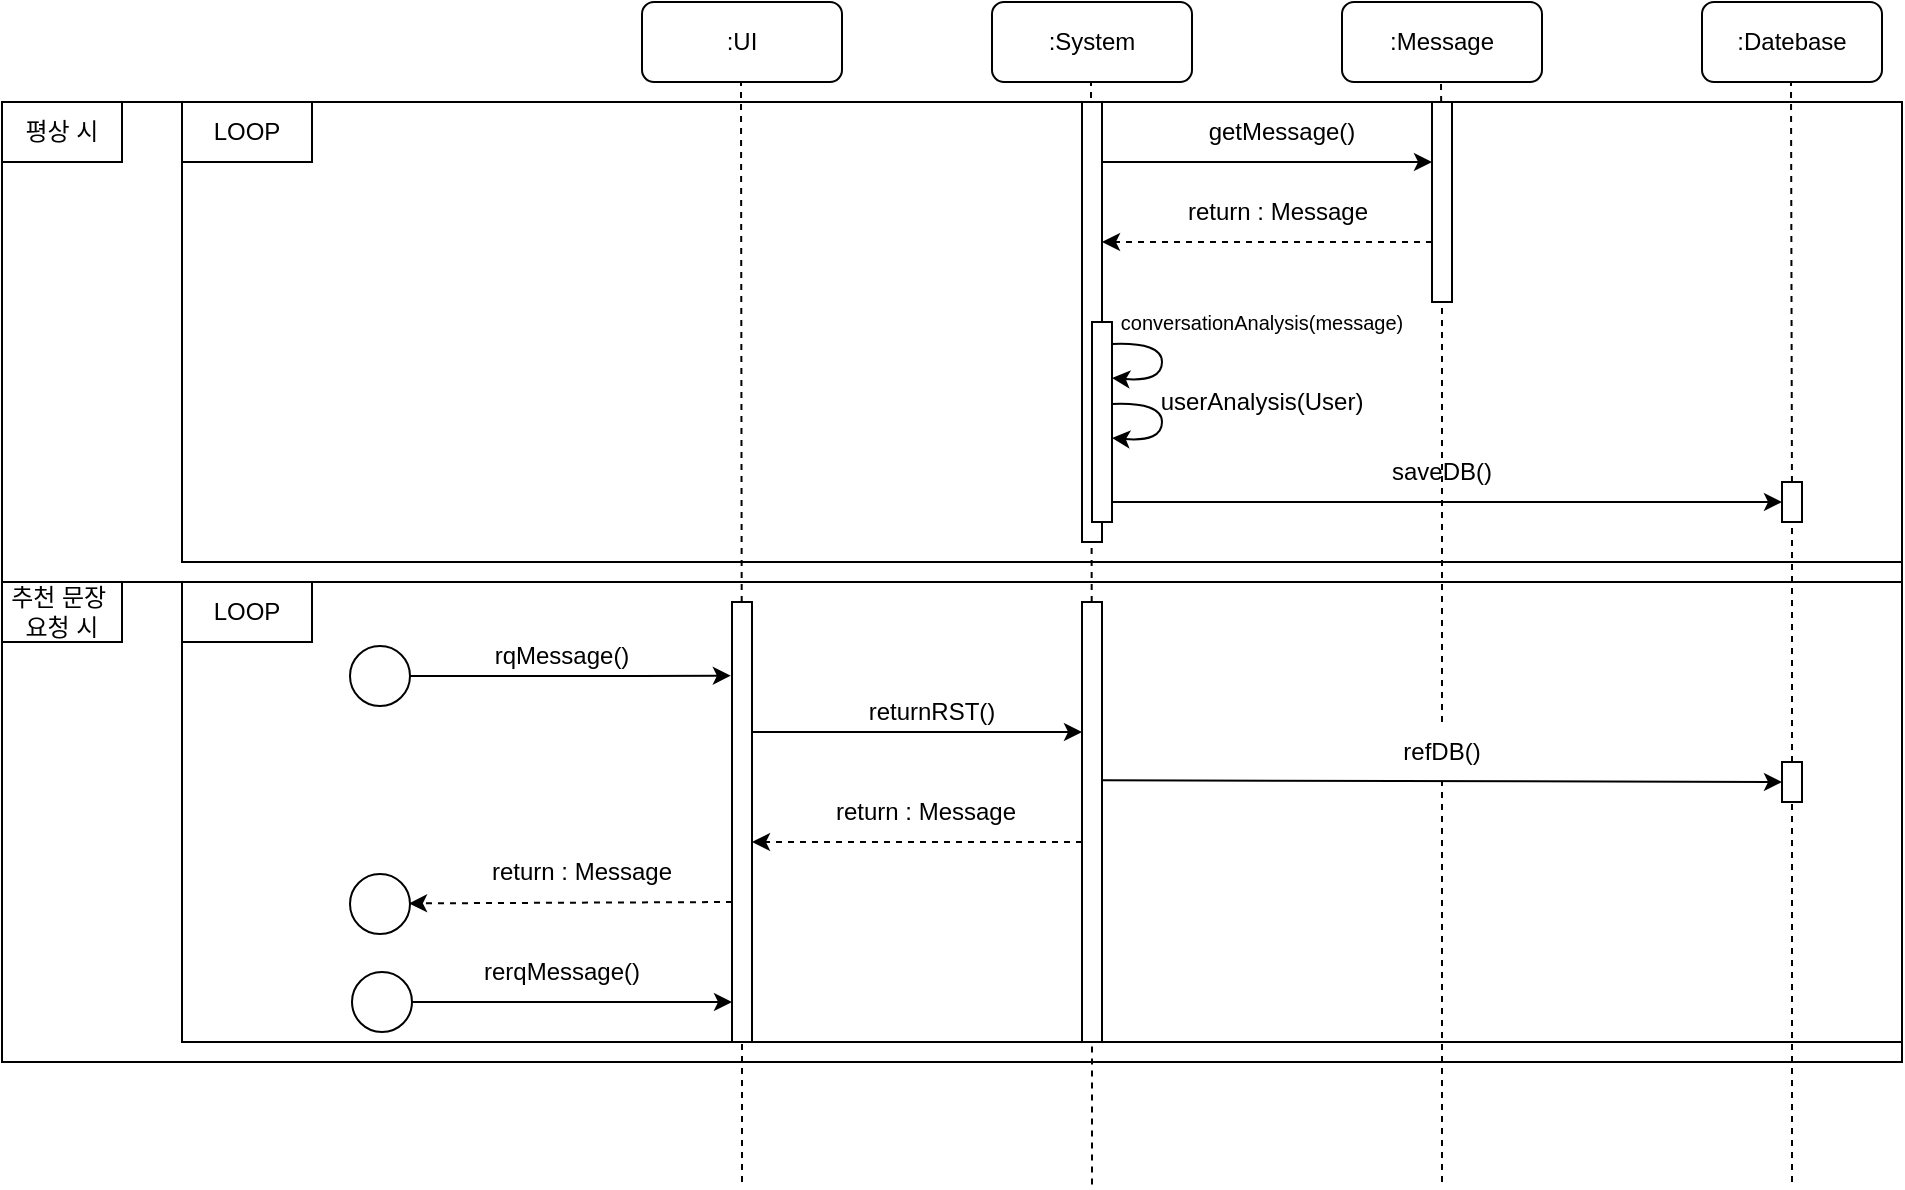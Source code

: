 <mxfile version="21.2.9" type="device">
  <diagram name="Page-1" id="2YBvvXClWsGukQMizWep">
    <mxGraphModel dx="2627" dy="819" grid="1" gridSize="10" guides="1" tooltips="1" connect="1" arrows="1" fold="1" page="1" pageScale="1" pageWidth="850" pageHeight="1100" math="0" shadow="0">
      <root>
        <mxCell id="0" />
        <mxCell id="1" parent="0" />
        <mxCell id="O3P-cf8QrBY7kVAXS-Ra-35" value="" style="rounded=0;whiteSpace=wrap;html=1;" parent="1" vertex="1">
          <mxGeometry x="-120" y="370" width="950" height="240" as="geometry" />
        </mxCell>
        <mxCell id="FUyT7F2OiJlAxQ1A23H1-5" value="" style="rounded=0;whiteSpace=wrap;html=1;" vertex="1" parent="1">
          <mxGeometry x="-30" y="370" width="860" height="230" as="geometry" />
        </mxCell>
        <mxCell id="O3P-cf8QrBY7kVAXS-Ra-34" value="" style="rounded=0;whiteSpace=wrap;html=1;" parent="1" vertex="1">
          <mxGeometry x="-120" y="130" width="950" height="240" as="geometry" />
        </mxCell>
        <mxCell id="FUyT7F2OiJlAxQ1A23H1-1" value="" style="rounded=0;whiteSpace=wrap;html=1;" vertex="1" parent="1">
          <mxGeometry x="-30" y="130" width="860" height="230" as="geometry" />
        </mxCell>
        <mxCell id="O3P-cf8QrBY7kVAXS-Ra-2" value=":UI" style="rounded=1;whiteSpace=wrap;html=1;" parent="1" vertex="1">
          <mxGeometry x="200" y="80" width="100" height="40" as="geometry" />
        </mxCell>
        <mxCell id="O3P-cf8QrBY7kVAXS-Ra-3" value=":System" style="rounded=1;whiteSpace=wrap;html=1;" parent="1" vertex="1">
          <mxGeometry x="375" y="80" width="100" height="40" as="geometry" />
        </mxCell>
        <mxCell id="O3P-cf8QrBY7kVAXS-Ra-4" value=":Message" style="rounded=1;whiteSpace=wrap;html=1;" parent="1" vertex="1">
          <mxGeometry x="550" y="80" width="100" height="40" as="geometry" />
        </mxCell>
        <mxCell id="O3P-cf8QrBY7kVAXS-Ra-5" value=":Datebase" style="rounded=1;whiteSpace=wrap;html=1;" parent="1" vertex="1">
          <mxGeometry x="730" y="80" width="90" height="40" as="geometry" />
        </mxCell>
        <mxCell id="O3P-cf8QrBY7kVAXS-Ra-8" value="" style="endArrow=none;dashed=1;html=1;rounded=0;" parent="1" source="O3P-cf8QrBY7kVAXS-Ra-43" edge="1">
          <mxGeometry width="50" height="50" relative="1" as="geometry">
            <mxPoint x="249.5" y="590" as="sourcePoint" />
            <mxPoint x="249.5" y="120" as="targetPoint" />
          </mxGeometry>
        </mxCell>
        <mxCell id="O3P-cf8QrBY7kVAXS-Ra-9" value="" style="endArrow=none;dashed=1;html=1;rounded=0;" parent="1" source="O3P-cf8QrBY7kVAXS-Ra-47" edge="1">
          <mxGeometry width="50" height="50" relative="1" as="geometry">
            <mxPoint x="424.5" y="590" as="sourcePoint" />
            <mxPoint x="424.5" y="120" as="targetPoint" />
          </mxGeometry>
        </mxCell>
        <mxCell id="O3P-cf8QrBY7kVAXS-Ra-10" value="" style="endArrow=none;dashed=1;html=1;rounded=0;" parent="1" source="O3P-cf8QrBY7kVAXS-Ra-13" edge="1">
          <mxGeometry width="50" height="50" relative="1" as="geometry">
            <mxPoint x="599.5" y="590" as="sourcePoint" />
            <mxPoint x="599.5" y="120" as="targetPoint" />
          </mxGeometry>
        </mxCell>
        <mxCell id="O3P-cf8QrBY7kVAXS-Ra-11" value="" style="endArrow=none;dashed=1;html=1;rounded=0;" parent="1" source="O3P-cf8QrBY7kVAXS-Ra-31" edge="1">
          <mxGeometry width="50" height="50" relative="1" as="geometry">
            <mxPoint x="774.5" y="590" as="sourcePoint" />
            <mxPoint x="774.5" y="120" as="targetPoint" />
          </mxGeometry>
        </mxCell>
        <mxCell id="O3P-cf8QrBY7kVAXS-Ra-12" value="" style="rounded=0;whiteSpace=wrap;html=1;" parent="1" vertex="1">
          <mxGeometry x="420" y="130" width="10" height="220" as="geometry" />
        </mxCell>
        <mxCell id="O3P-cf8QrBY7kVAXS-Ra-14" value="" style="endArrow=none;dashed=1;html=1;rounded=0;" parent="1" source="O3P-cf8QrBY7kVAXS-Ra-55" target="O3P-cf8QrBY7kVAXS-Ra-13" edge="1">
          <mxGeometry width="50" height="50" relative="1" as="geometry">
            <mxPoint x="599.5" y="590" as="sourcePoint" />
            <mxPoint x="599.5" y="120" as="targetPoint" />
          </mxGeometry>
        </mxCell>
        <mxCell id="O3P-cf8QrBY7kVAXS-Ra-13" value="" style="rounded=0;whiteSpace=wrap;html=1;" parent="1" vertex="1">
          <mxGeometry x="595" y="130" width="10" height="100" as="geometry" />
        </mxCell>
        <mxCell id="O3P-cf8QrBY7kVAXS-Ra-15" value="" style="endArrow=classic;html=1;rounded=0;" parent="1" edge="1">
          <mxGeometry width="50" height="50" relative="1" as="geometry">
            <mxPoint x="430" y="160" as="sourcePoint" />
            <mxPoint x="595" y="160" as="targetPoint" />
          </mxGeometry>
        </mxCell>
        <mxCell id="O3P-cf8QrBY7kVAXS-Ra-16" value="getMessage()" style="text;html=1;strokeColor=none;fillColor=none;align=center;verticalAlign=middle;whiteSpace=wrap;rounded=0;" parent="1" vertex="1">
          <mxGeometry x="490" y="130" width="60" height="30" as="geometry" />
        </mxCell>
        <mxCell id="O3P-cf8QrBY7kVAXS-Ra-17" value="" style="endArrow=classic;html=1;rounded=0;dashed=1;" parent="1" edge="1">
          <mxGeometry width="50" height="50" relative="1" as="geometry">
            <mxPoint x="595" y="200" as="sourcePoint" />
            <mxPoint x="430" y="200" as="targetPoint" />
          </mxGeometry>
        </mxCell>
        <mxCell id="O3P-cf8QrBY7kVAXS-Ra-18" value="return : Message" style="text;html=1;strokeColor=none;fillColor=none;align=center;verticalAlign=middle;whiteSpace=wrap;rounded=0;" parent="1" vertex="1">
          <mxGeometry x="468" y="170" width="100" height="30" as="geometry" />
        </mxCell>
        <mxCell id="O3P-cf8QrBY7kVAXS-Ra-19" value="" style="rounded=0;whiteSpace=wrap;html=1;" parent="1" vertex="1">
          <mxGeometry x="425" y="240" width="10" height="100" as="geometry" />
        </mxCell>
        <mxCell id="O3P-cf8QrBY7kVAXS-Ra-24" value="" style="curved=1;endArrow=classic;html=1;rounded=0;exitX=1.044;exitY=0.159;exitDx=0;exitDy=0;exitPerimeter=0;entryX=1;entryY=0.4;entryDx=0;entryDy=0;entryPerimeter=0;" parent="1" edge="1">
          <mxGeometry width="50" height="50" relative="1" as="geometry">
            <mxPoint x="435" y="251" as="sourcePoint" />
            <mxPoint x="435" y="268" as="targetPoint" />
            <Array as="points">
              <mxPoint x="460" y="250" />
              <mxPoint x="460" y="270" />
            </Array>
          </mxGeometry>
        </mxCell>
        <mxCell id="O3P-cf8QrBY7kVAXS-Ra-25" value="userAnalysis(User)" style="text;html=1;strokeColor=none;fillColor=none;align=center;verticalAlign=middle;whiteSpace=wrap;rounded=0;" parent="1" vertex="1">
          <mxGeometry x="480" y="265" width="60" height="30" as="geometry" />
        </mxCell>
        <mxCell id="O3P-cf8QrBY7kVAXS-Ra-26" value="" style="curved=1;endArrow=classic;html=1;rounded=0;exitX=1.044;exitY=0.159;exitDx=0;exitDy=0;exitPerimeter=0;entryX=1;entryY=0.4;entryDx=0;entryDy=0;entryPerimeter=0;" parent="1" edge="1">
          <mxGeometry width="50" height="50" relative="1" as="geometry">
            <mxPoint x="435" y="281" as="sourcePoint" />
            <mxPoint x="435" y="298" as="targetPoint" />
            <Array as="points">
              <mxPoint x="460" y="280" />
              <mxPoint x="460" y="300" />
            </Array>
          </mxGeometry>
        </mxCell>
        <mxCell id="O3P-cf8QrBY7kVAXS-Ra-27" value="&lt;font style=&quot;font-size: 10px;&quot;&gt;conversationAnalysis(message)&lt;/font&gt;" style="text;html=1;strokeColor=none;fillColor=none;align=center;verticalAlign=middle;whiteSpace=wrap;rounded=0;" parent="1" vertex="1">
          <mxGeometry x="500" y="225" width="20" height="30" as="geometry" />
        </mxCell>
        <mxCell id="O3P-cf8QrBY7kVAXS-Ra-30" value="" style="endArrow=classic;html=1;rounded=0;" parent="1" edge="1">
          <mxGeometry width="50" height="50" relative="1" as="geometry">
            <mxPoint x="435" y="330" as="sourcePoint" />
            <mxPoint x="770" y="330" as="targetPoint" />
          </mxGeometry>
        </mxCell>
        <mxCell id="O3P-cf8QrBY7kVAXS-Ra-32" value="" style="endArrow=none;dashed=1;html=1;rounded=0;" parent="1" source="O3P-cf8QrBY7kVAXS-Ra-62" target="O3P-cf8QrBY7kVAXS-Ra-31" edge="1">
          <mxGeometry width="50" height="50" relative="1" as="geometry">
            <mxPoint x="774.5" y="590" as="sourcePoint" />
            <mxPoint x="774.5" y="120" as="targetPoint" />
          </mxGeometry>
        </mxCell>
        <mxCell id="O3P-cf8QrBY7kVAXS-Ra-31" value="" style="rounded=0;whiteSpace=wrap;html=1;" parent="1" vertex="1">
          <mxGeometry x="770" y="320" width="10" height="20" as="geometry" />
        </mxCell>
        <mxCell id="O3P-cf8QrBY7kVAXS-Ra-36" value="평상 시" style="rounded=0;whiteSpace=wrap;html=1;" parent="1" vertex="1">
          <mxGeometry x="-120" y="130" width="60" height="30" as="geometry" />
        </mxCell>
        <mxCell id="O3P-cf8QrBY7kVAXS-Ra-37" value="추천 문장&amp;nbsp;&lt;br&gt;요청 시" style="rounded=0;whiteSpace=wrap;html=1;" parent="1" vertex="1">
          <mxGeometry x="-120" y="370" width="60" height="30" as="geometry" />
        </mxCell>
        <mxCell id="O3P-cf8QrBY7kVAXS-Ra-42" value="" style="endArrow=classic;html=1;rounded=0;entryX=0.043;entryY=0.181;entryDx=0;entryDy=0;entryPerimeter=0;" parent="1" edge="1">
          <mxGeometry width="50" height="50" relative="1" as="geometry">
            <mxPoint x="84" y="417" as="sourcePoint" />
            <mxPoint x="244.43" y="416.82" as="targetPoint" />
            <Array as="points">
              <mxPoint x="199" y="417" />
            </Array>
          </mxGeometry>
        </mxCell>
        <mxCell id="O3P-cf8QrBY7kVAXS-Ra-44" value="" style="endArrow=none;dashed=1;html=1;rounded=0;" parent="1" target="O3P-cf8QrBY7kVAXS-Ra-43" edge="1">
          <mxGeometry width="50" height="50" relative="1" as="geometry">
            <mxPoint x="250" y="670" as="sourcePoint" />
            <mxPoint x="249.5" y="120" as="targetPoint" />
          </mxGeometry>
        </mxCell>
        <mxCell id="O3P-cf8QrBY7kVAXS-Ra-43" value="" style="rounded=0;whiteSpace=wrap;html=1;" parent="1" vertex="1">
          <mxGeometry x="245" y="380" width="10" height="220" as="geometry" />
        </mxCell>
        <mxCell id="O3P-cf8QrBY7kVAXS-Ra-46" value="rqMessage()" style="text;html=1;strokeColor=none;fillColor=none;align=center;verticalAlign=middle;whiteSpace=wrap;rounded=0;" parent="1" vertex="1">
          <mxGeometry x="130" y="392" width="60" height="30" as="geometry" />
        </mxCell>
        <mxCell id="O3P-cf8QrBY7kVAXS-Ra-48" value="" style="endArrow=none;dashed=1;html=1;rounded=0;" parent="1" target="O3P-cf8QrBY7kVAXS-Ra-47" edge="1">
          <mxGeometry width="50" height="50" relative="1" as="geometry">
            <mxPoint x="425" y="671.231" as="sourcePoint" />
            <mxPoint x="424.5" y="120" as="targetPoint" />
          </mxGeometry>
        </mxCell>
        <mxCell id="O3P-cf8QrBY7kVAXS-Ra-47" value="" style="rounded=0;whiteSpace=wrap;html=1;" parent="1" vertex="1">
          <mxGeometry x="420" y="380" width="10" height="220" as="geometry" />
        </mxCell>
        <mxCell id="O3P-cf8QrBY7kVAXS-Ra-50" value="" style="endArrow=classic;html=1;rounded=0;" parent="1" edge="1">
          <mxGeometry width="50" height="50" relative="1" as="geometry">
            <mxPoint x="255" y="445" as="sourcePoint" />
            <mxPoint x="420" y="445" as="targetPoint" />
          </mxGeometry>
        </mxCell>
        <mxCell id="O3P-cf8QrBY7kVAXS-Ra-51" value="returnRST()" style="text;html=1;strokeColor=none;fillColor=none;align=center;verticalAlign=middle;whiteSpace=wrap;rounded=0;" parent="1" vertex="1">
          <mxGeometry x="315" y="420" width="60" height="30" as="geometry" />
        </mxCell>
        <mxCell id="O3P-cf8QrBY7kVAXS-Ra-53" value="" style="endArrow=classic;html=1;rounded=0;exitX=1.043;exitY=0.405;exitDx=0;exitDy=0;exitPerimeter=0;entryX=0;entryY=0.5;entryDx=0;entryDy=0;" parent="1" source="O3P-cf8QrBY7kVAXS-Ra-47" target="O3P-cf8QrBY7kVAXS-Ra-62" edge="1">
          <mxGeometry width="50" height="50" relative="1" as="geometry">
            <mxPoint x="435" y="470" as="sourcePoint" />
            <mxPoint x="775" y="470" as="targetPoint" />
          </mxGeometry>
        </mxCell>
        <mxCell id="O3P-cf8QrBY7kVAXS-Ra-56" value="" style="endArrow=none;dashed=1;html=1;rounded=0;" parent="1" target="O3P-cf8QrBY7kVAXS-Ra-55" edge="1">
          <mxGeometry width="50" height="50" relative="1" as="geometry">
            <mxPoint x="600" y="670" as="sourcePoint" />
            <mxPoint x="600" y="230" as="targetPoint" />
          </mxGeometry>
        </mxCell>
        <mxCell id="O3P-cf8QrBY7kVAXS-Ra-33" value="saveDB()" style="text;html=1;strokeColor=none;fillColor=none;align=center;verticalAlign=middle;whiteSpace=wrap;rounded=0;fontSize=12;" parent="1" vertex="1">
          <mxGeometry x="570" y="300" width="60" height="30" as="geometry" />
        </mxCell>
        <mxCell id="O3P-cf8QrBY7kVAXS-Ra-55" value="refDB()" style="text;html=1;strokeColor=none;fillColor=none;align=center;verticalAlign=middle;whiteSpace=wrap;rounded=0;" parent="1" vertex="1">
          <mxGeometry x="570" y="440" width="60" height="30" as="geometry" />
        </mxCell>
        <mxCell id="O3P-cf8QrBY7kVAXS-Ra-57" value="" style="endArrow=classic;html=1;rounded=0;dashed=1;" parent="1" edge="1">
          <mxGeometry width="50" height="50" relative="1" as="geometry">
            <mxPoint x="420" y="500" as="sourcePoint" />
            <mxPoint x="255" y="500" as="targetPoint" />
          </mxGeometry>
        </mxCell>
        <mxCell id="O3P-cf8QrBY7kVAXS-Ra-59" value="return : Message" style="text;html=1;strokeColor=none;fillColor=none;align=center;verticalAlign=middle;whiteSpace=wrap;rounded=0;" parent="1" vertex="1">
          <mxGeometry x="292" y="470" width="100" height="30" as="geometry" />
        </mxCell>
        <mxCell id="O3P-cf8QrBY7kVAXS-Ra-60" value="" style="endArrow=classic;html=1;rounded=0;entryX=0.852;entryY=0.685;entryDx=0;entryDy=0;entryPerimeter=0;dashed=1;" parent="1" edge="1">
          <mxGeometry width="50" height="50" relative="1" as="geometry">
            <mxPoint x="245" y="530" as="sourcePoint" />
            <mxPoint x="83.52" y="530.7" as="targetPoint" />
          </mxGeometry>
        </mxCell>
        <mxCell id="O3P-cf8QrBY7kVAXS-Ra-61" value="return : Message" style="text;html=1;strokeColor=none;fillColor=none;align=center;verticalAlign=middle;whiteSpace=wrap;rounded=0;" parent="1" vertex="1">
          <mxGeometry x="120" y="500" width="100" height="30" as="geometry" />
        </mxCell>
        <mxCell id="O3P-cf8QrBY7kVAXS-Ra-63" value="" style="endArrow=none;dashed=1;html=1;rounded=0;" parent="1" target="O3P-cf8QrBY7kVAXS-Ra-62" edge="1">
          <mxGeometry width="50" height="50" relative="1" as="geometry">
            <mxPoint x="775" y="670" as="sourcePoint" />
            <mxPoint x="775" y="340" as="targetPoint" />
          </mxGeometry>
        </mxCell>
        <mxCell id="O3P-cf8QrBY7kVAXS-Ra-62" value="" style="rounded=0;whiteSpace=wrap;html=1;" parent="1" vertex="1">
          <mxGeometry x="770" y="460" width="10" height="20" as="geometry" />
        </mxCell>
        <mxCell id="O3P-cf8QrBY7kVAXS-Ra-65" value="" style="endArrow=classic;html=1;rounded=0;entryX=0.043;entryY=0.181;entryDx=0;entryDy=0;entryPerimeter=0;" parent="1" edge="1">
          <mxGeometry width="50" height="50" relative="1" as="geometry">
            <mxPoint x="85" y="580" as="sourcePoint" />
            <mxPoint x="245" y="580" as="targetPoint" />
          </mxGeometry>
        </mxCell>
        <mxCell id="O3P-cf8QrBY7kVAXS-Ra-66" value="rerqMessage()" style="text;html=1;strokeColor=none;fillColor=none;align=center;verticalAlign=middle;whiteSpace=wrap;rounded=0;" parent="1" vertex="1">
          <mxGeometry x="120" y="550" width="80" height="30" as="geometry" />
        </mxCell>
        <mxCell id="1ggCsnoWt_kt4k4p3Ovf-1" value="" style="ellipse;whiteSpace=wrap;html=1;aspect=fixed;" parent="1" vertex="1">
          <mxGeometry x="54" y="402" width="30" height="30" as="geometry" />
        </mxCell>
        <mxCell id="1ggCsnoWt_kt4k4p3Ovf-2" value="" style="ellipse;whiteSpace=wrap;html=1;aspect=fixed;" parent="1" vertex="1">
          <mxGeometry x="54" y="516" width="30" height="30" as="geometry" />
        </mxCell>
        <mxCell id="1ggCsnoWt_kt4k4p3Ovf-3" value="" style="ellipse;whiteSpace=wrap;html=1;aspect=fixed;" parent="1" vertex="1">
          <mxGeometry x="55" y="565" width="30" height="30" as="geometry" />
        </mxCell>
        <mxCell id="FUyT7F2OiJlAxQ1A23H1-2" value="LOOP" style="rounded=0;whiteSpace=wrap;html=1;" vertex="1" parent="1">
          <mxGeometry x="-30" y="130" width="65" height="30" as="geometry" />
        </mxCell>
        <mxCell id="FUyT7F2OiJlAxQ1A23H1-6" value="LOOP" style="rounded=0;whiteSpace=wrap;html=1;" vertex="1" parent="1">
          <mxGeometry x="-30" y="370" width="65" height="30" as="geometry" />
        </mxCell>
      </root>
    </mxGraphModel>
  </diagram>
</mxfile>
